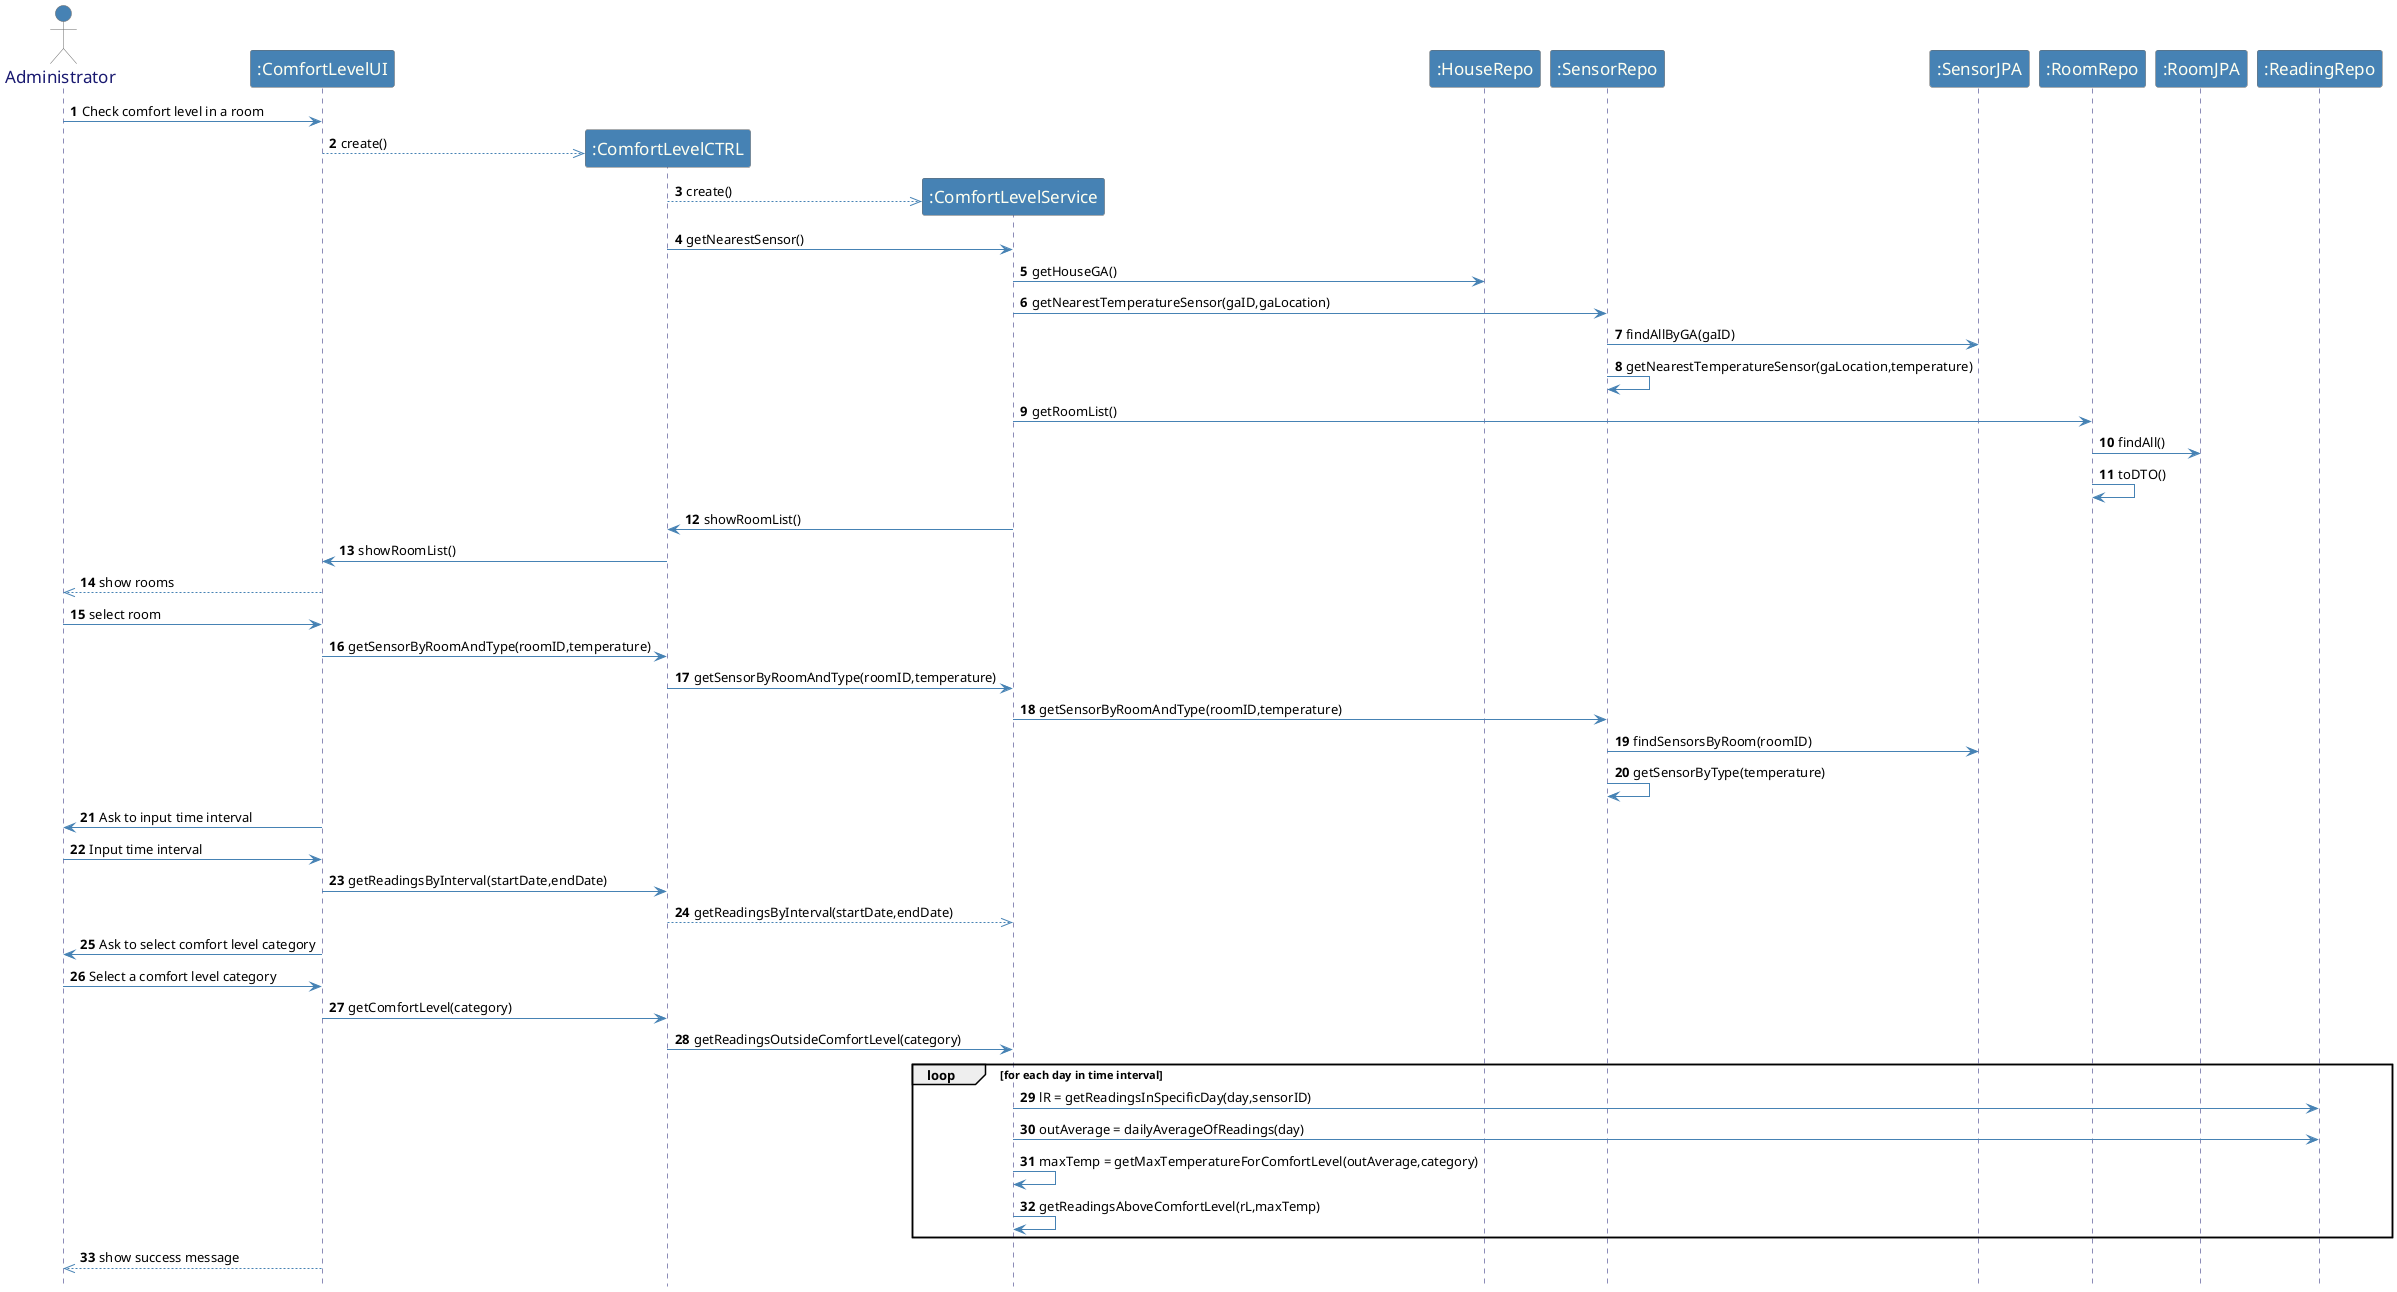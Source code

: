 @startuml

skinparam sequence {
         	ArrowColor SteelBlue
         	ActorBorderColor Dimgray
         	LifeLineBorderColor MidnightBlue
         	LifeLineBackgroundColor #A9DCDF

         	ParticipantBorderColor Dimgray
         	ParticipantBackgroundColor SteelBlue
         	ParticipantFontName Calibri Bold
         	ParticipantFontSize 17
         	ParticipantFontColor Ivory

         	ActorBackgroundColor SteelBlue
         	ActorFontColor MidnightBlue
         	ActorFontSize 17
         	ActorFontName Aapex

         }
skinparam note {
BorderColor SteelBlue
}
autonumber
hidefootbox
actor Administrator


Administrator -> ":ComfortLevelUI": Check comfort level in a room
create ":ComfortLevelCTRL"

":ComfortLevelUI" -->> ":ComfortLevelCTRL": create()

create ":ComfortLevelService"
":ComfortLevelCTRL" -->> ":ComfortLevelService": create()

":ComfortLevelCTRL" -> ":ComfortLevelService": getNearestSensor()
":ComfortLevelService" -> ":HouseRepo": getHouseGA()
":ComfortLevelService" -> ":SensorRepo": getNearestTemperatureSensor(gaID,gaLocation)
":SensorRepo" -> ":SensorJPA": findAllByGA(gaID)
":SensorRepo" -> ":SensorRepo": getNearestTemperatureSensor(gaLocation,temperature)


":ComfortLevelService" -> ":RoomRepo": getRoomList()
":RoomRepo" -> ":RoomJPA": findAll()
":RoomRepo" -> ":RoomRepo": toDTO()
":ComfortLevelService" -> ":ComfortLevelCTRL": showRoomList()
":ComfortLevelCTRL" -> ":ComfortLevelUI": showRoomList()
":ComfortLevelUI" -->> Administrator: show rooms


Administrator -> ":ComfortLevelUI": select room
":ComfortLevelUI" -> ":ComfortLevelCTRL": getSensorByRoomAndType(roomID,temperature)
":ComfortLevelCTRL" -> ":ComfortLevelService": getSensorByRoomAndType(roomID,temperature)
":ComfortLevelService" -> ":SensorRepo": getSensorByRoomAndType(roomID,temperature)
":SensorRepo" -> ":SensorJPA": findSensorsByRoom(roomID)
":SensorRepo" -> ":SensorRepo": getSensorByType(temperature)

Administrator <- ":ComfortLevelUI": Ask to input time interval
Administrator -> ":ComfortLevelUI": Input time interval
":ComfortLevelUI" -> ":ComfortLevelCTRL": getReadingsByInterval(startDate,endDate)
":ComfortLevelCTRL" -->> ":ComfortLevelService": getReadingsByInterval(startDate,endDate)

Administrator <- ":ComfortLevelUI": Ask to select comfort level category
Administrator -> ":ComfortLevelUI": Select a comfort level category
":ComfortLevelUI" -> ":ComfortLevelCTRL": getComfortLevel(category)
":ComfortLevelCTRL" -> ":ComfortLevelService": getReadingsOutsideComfortLevel(category)


loop for each day in time interval
":ComfortLevelService" -> ":ReadingRepo": lR = getReadingsInSpecificDay(day,sensorID)
":ComfortLevelService" -> ":ReadingRepo": outAverage = dailyAverageOfReadings(day)
":ComfortLevelService" -> ":ComfortLevelService": maxTemp = getMaxTemperatureForComfortLevel(outAverage,category)
":ComfortLevelService" -> ":ComfortLevelService": getReadingsAboveComfortLevel(rL,maxTemp)
end


":ComfortLevelUI" -->> Administrator: show success message







@enduml